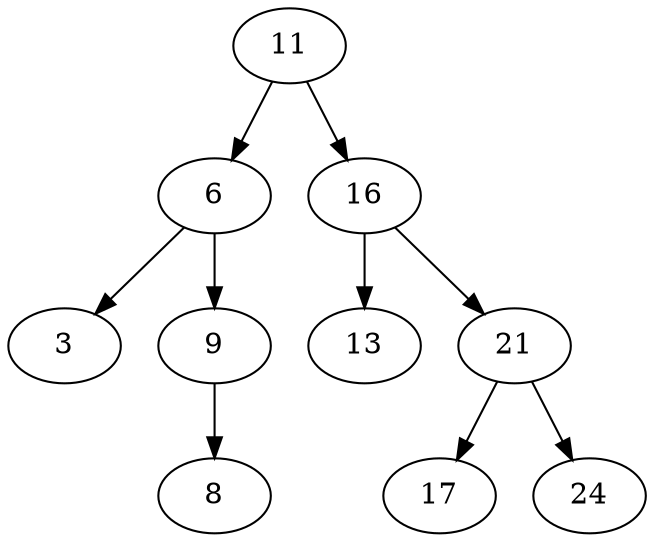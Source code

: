 digraph Arvore {
  11;
  11 -> 6;
  6;
  6 -> 3;
  3;
  6 -> 9;
  9;
  9 -> 8;
  8;
  11 -> 16;
  16;
  16 -> 13;
  13;
  16 -> 21;
  21;
  21 -> 17;
  17;
  21 -> 24;
  24;
}
